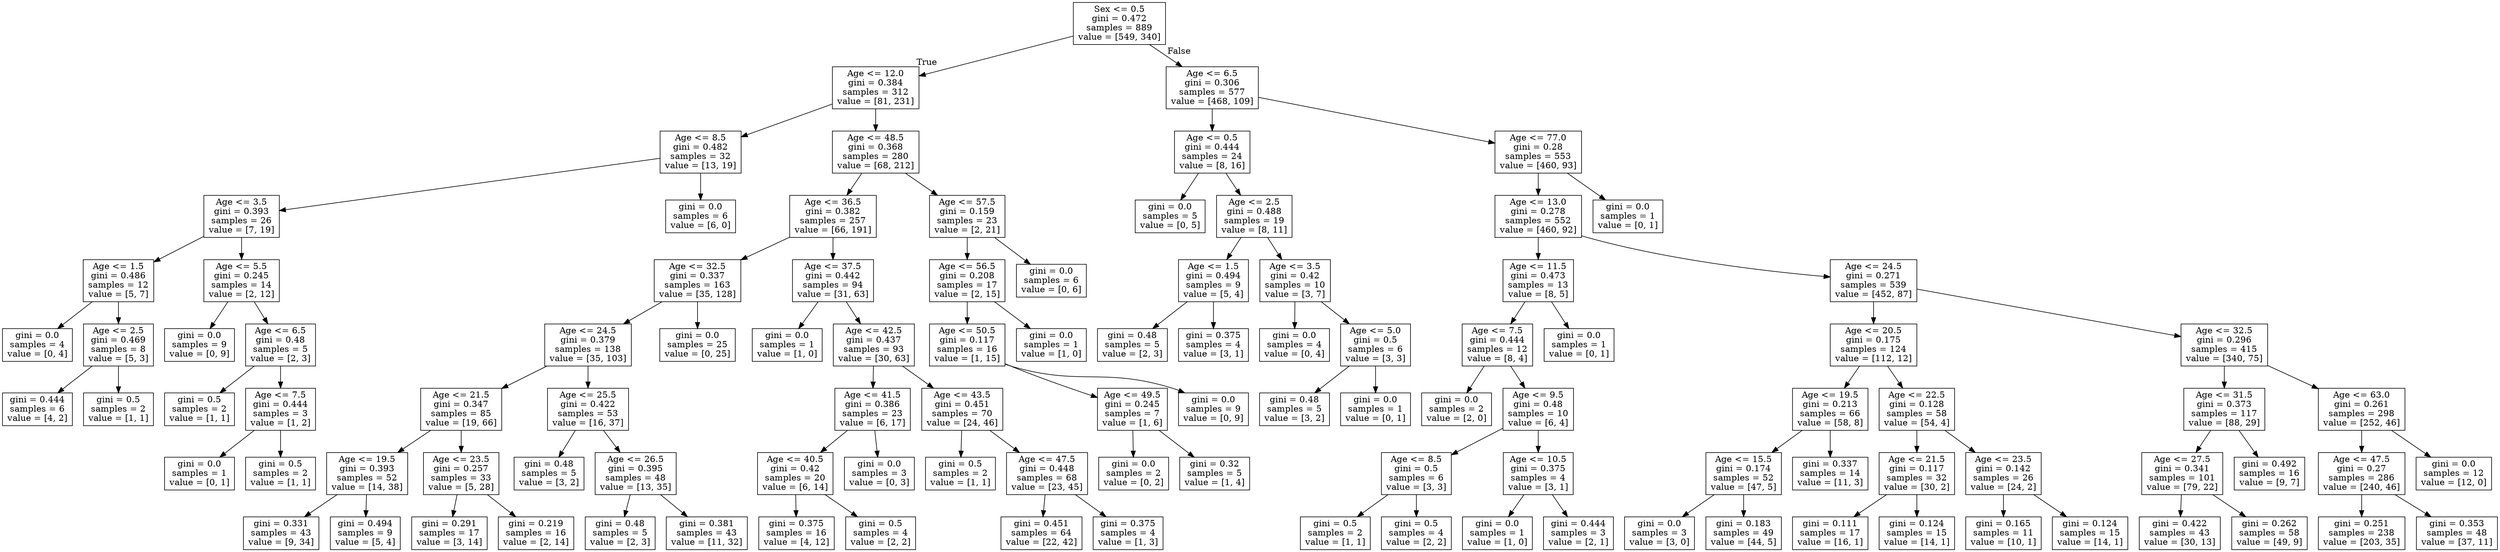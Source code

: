 digraph Tree {
node [shape=box] ;
0 [label="Sex <= 0.5\ngini = 0.472\nsamples = 889\nvalue = [549, 340]"] ;
1 [label="Age <= 12.0\ngini = 0.384\nsamples = 312\nvalue = [81, 231]"] ;
0 -> 1 [labeldistance=2.5, labelangle=45, headlabel="True"] ;
2 [label="Age <= 8.5\ngini = 0.482\nsamples = 32\nvalue = [13, 19]"] ;
1 -> 2 ;
3 [label="Age <= 3.5\ngini = 0.393\nsamples = 26\nvalue = [7, 19]"] ;
2 -> 3 ;
4 [label="Age <= 1.5\ngini = 0.486\nsamples = 12\nvalue = [5, 7]"] ;
3 -> 4 ;
5 [label="gini = 0.0\nsamples = 4\nvalue = [0, 4]"] ;
4 -> 5 ;
6 [label="Age <= 2.5\ngini = 0.469\nsamples = 8\nvalue = [5, 3]"] ;
4 -> 6 ;
7 [label="gini = 0.444\nsamples = 6\nvalue = [4, 2]"] ;
6 -> 7 ;
8 [label="gini = 0.5\nsamples = 2\nvalue = [1, 1]"] ;
6 -> 8 ;
9 [label="Age <= 5.5\ngini = 0.245\nsamples = 14\nvalue = [2, 12]"] ;
3 -> 9 ;
10 [label="gini = 0.0\nsamples = 9\nvalue = [0, 9]"] ;
9 -> 10 ;
11 [label="Age <= 6.5\ngini = 0.48\nsamples = 5\nvalue = [2, 3]"] ;
9 -> 11 ;
12 [label="gini = 0.5\nsamples = 2\nvalue = [1, 1]"] ;
11 -> 12 ;
13 [label="Age <= 7.5\ngini = 0.444\nsamples = 3\nvalue = [1, 2]"] ;
11 -> 13 ;
14 [label="gini = 0.0\nsamples = 1\nvalue = [0, 1]"] ;
13 -> 14 ;
15 [label="gini = 0.5\nsamples = 2\nvalue = [1, 1]"] ;
13 -> 15 ;
16 [label="gini = 0.0\nsamples = 6\nvalue = [6, 0]"] ;
2 -> 16 ;
17 [label="Age <= 48.5\ngini = 0.368\nsamples = 280\nvalue = [68, 212]"] ;
1 -> 17 ;
18 [label="Age <= 36.5\ngini = 0.382\nsamples = 257\nvalue = [66, 191]"] ;
17 -> 18 ;
19 [label="Age <= 32.5\ngini = 0.337\nsamples = 163\nvalue = [35, 128]"] ;
18 -> 19 ;
20 [label="Age <= 24.5\ngini = 0.379\nsamples = 138\nvalue = [35, 103]"] ;
19 -> 20 ;
21 [label="Age <= 21.5\ngini = 0.347\nsamples = 85\nvalue = [19, 66]"] ;
20 -> 21 ;
22 [label="Age <= 19.5\ngini = 0.393\nsamples = 52\nvalue = [14, 38]"] ;
21 -> 22 ;
23 [label="gini = 0.331\nsamples = 43\nvalue = [9, 34]"] ;
22 -> 23 ;
24 [label="gini = 0.494\nsamples = 9\nvalue = [5, 4]"] ;
22 -> 24 ;
25 [label="Age <= 23.5\ngini = 0.257\nsamples = 33\nvalue = [5, 28]"] ;
21 -> 25 ;
26 [label="gini = 0.291\nsamples = 17\nvalue = [3, 14]"] ;
25 -> 26 ;
27 [label="gini = 0.219\nsamples = 16\nvalue = [2, 14]"] ;
25 -> 27 ;
28 [label="Age <= 25.5\ngini = 0.422\nsamples = 53\nvalue = [16, 37]"] ;
20 -> 28 ;
29 [label="gini = 0.48\nsamples = 5\nvalue = [3, 2]"] ;
28 -> 29 ;
30 [label="Age <= 26.5\ngini = 0.395\nsamples = 48\nvalue = [13, 35]"] ;
28 -> 30 ;
31 [label="gini = 0.48\nsamples = 5\nvalue = [2, 3]"] ;
30 -> 31 ;
32 [label="gini = 0.381\nsamples = 43\nvalue = [11, 32]"] ;
30 -> 32 ;
33 [label="gini = 0.0\nsamples = 25\nvalue = [0, 25]"] ;
19 -> 33 ;
34 [label="Age <= 37.5\ngini = 0.442\nsamples = 94\nvalue = [31, 63]"] ;
18 -> 34 ;
35 [label="gini = 0.0\nsamples = 1\nvalue = [1, 0]"] ;
34 -> 35 ;
36 [label="Age <= 42.5\ngini = 0.437\nsamples = 93\nvalue = [30, 63]"] ;
34 -> 36 ;
37 [label="Age <= 41.5\ngini = 0.386\nsamples = 23\nvalue = [6, 17]"] ;
36 -> 37 ;
38 [label="Age <= 40.5\ngini = 0.42\nsamples = 20\nvalue = [6, 14]"] ;
37 -> 38 ;
39 [label="gini = 0.375\nsamples = 16\nvalue = [4, 12]"] ;
38 -> 39 ;
40 [label="gini = 0.5\nsamples = 4\nvalue = [2, 2]"] ;
38 -> 40 ;
41 [label="gini = 0.0\nsamples = 3\nvalue = [0, 3]"] ;
37 -> 41 ;
42 [label="Age <= 43.5\ngini = 0.451\nsamples = 70\nvalue = [24, 46]"] ;
36 -> 42 ;
43 [label="gini = 0.5\nsamples = 2\nvalue = [1, 1]"] ;
42 -> 43 ;
44 [label="Age <= 47.5\ngini = 0.448\nsamples = 68\nvalue = [23, 45]"] ;
42 -> 44 ;
45 [label="gini = 0.451\nsamples = 64\nvalue = [22, 42]"] ;
44 -> 45 ;
46 [label="gini = 0.375\nsamples = 4\nvalue = [1, 3]"] ;
44 -> 46 ;
47 [label="Age <= 57.5\ngini = 0.159\nsamples = 23\nvalue = [2, 21]"] ;
17 -> 47 ;
48 [label="Age <= 56.5\ngini = 0.208\nsamples = 17\nvalue = [2, 15]"] ;
47 -> 48 ;
49 [label="Age <= 50.5\ngini = 0.117\nsamples = 16\nvalue = [1, 15]"] ;
48 -> 49 ;
50 [label="Age <= 49.5\ngini = 0.245\nsamples = 7\nvalue = [1, 6]"] ;
49 -> 50 ;
51 [label="gini = 0.0\nsamples = 2\nvalue = [0, 2]"] ;
50 -> 51 ;
52 [label="gini = 0.32\nsamples = 5\nvalue = [1, 4]"] ;
50 -> 52 ;
53 [label="gini = 0.0\nsamples = 9\nvalue = [0, 9]"] ;
49 -> 53 ;
54 [label="gini = 0.0\nsamples = 1\nvalue = [1, 0]"] ;
48 -> 54 ;
55 [label="gini = 0.0\nsamples = 6\nvalue = [0, 6]"] ;
47 -> 55 ;
56 [label="Age <= 6.5\ngini = 0.306\nsamples = 577\nvalue = [468, 109]"] ;
0 -> 56 [labeldistance=2.5, labelangle=-45, headlabel="False"] ;
57 [label="Age <= 0.5\ngini = 0.444\nsamples = 24\nvalue = [8, 16]"] ;
56 -> 57 ;
58 [label="gini = 0.0\nsamples = 5\nvalue = [0, 5]"] ;
57 -> 58 ;
59 [label="Age <= 2.5\ngini = 0.488\nsamples = 19\nvalue = [8, 11]"] ;
57 -> 59 ;
60 [label="Age <= 1.5\ngini = 0.494\nsamples = 9\nvalue = [5, 4]"] ;
59 -> 60 ;
61 [label="gini = 0.48\nsamples = 5\nvalue = [2, 3]"] ;
60 -> 61 ;
62 [label="gini = 0.375\nsamples = 4\nvalue = [3, 1]"] ;
60 -> 62 ;
63 [label="Age <= 3.5\ngini = 0.42\nsamples = 10\nvalue = [3, 7]"] ;
59 -> 63 ;
64 [label="gini = 0.0\nsamples = 4\nvalue = [0, 4]"] ;
63 -> 64 ;
65 [label="Age <= 5.0\ngini = 0.5\nsamples = 6\nvalue = [3, 3]"] ;
63 -> 65 ;
66 [label="gini = 0.48\nsamples = 5\nvalue = [3, 2]"] ;
65 -> 66 ;
67 [label="gini = 0.0\nsamples = 1\nvalue = [0, 1]"] ;
65 -> 67 ;
68 [label="Age <= 77.0\ngini = 0.28\nsamples = 553\nvalue = [460, 93]"] ;
56 -> 68 ;
69 [label="Age <= 13.0\ngini = 0.278\nsamples = 552\nvalue = [460, 92]"] ;
68 -> 69 ;
70 [label="Age <= 11.5\ngini = 0.473\nsamples = 13\nvalue = [8, 5]"] ;
69 -> 70 ;
71 [label="Age <= 7.5\ngini = 0.444\nsamples = 12\nvalue = [8, 4]"] ;
70 -> 71 ;
72 [label="gini = 0.0\nsamples = 2\nvalue = [2, 0]"] ;
71 -> 72 ;
73 [label="Age <= 9.5\ngini = 0.48\nsamples = 10\nvalue = [6, 4]"] ;
71 -> 73 ;
74 [label="Age <= 8.5\ngini = 0.5\nsamples = 6\nvalue = [3, 3]"] ;
73 -> 74 ;
75 [label="gini = 0.5\nsamples = 2\nvalue = [1, 1]"] ;
74 -> 75 ;
76 [label="gini = 0.5\nsamples = 4\nvalue = [2, 2]"] ;
74 -> 76 ;
77 [label="Age <= 10.5\ngini = 0.375\nsamples = 4\nvalue = [3, 1]"] ;
73 -> 77 ;
78 [label="gini = 0.0\nsamples = 1\nvalue = [1, 0]"] ;
77 -> 78 ;
79 [label="gini = 0.444\nsamples = 3\nvalue = [2, 1]"] ;
77 -> 79 ;
80 [label="gini = 0.0\nsamples = 1\nvalue = [0, 1]"] ;
70 -> 80 ;
81 [label="Age <= 24.5\ngini = 0.271\nsamples = 539\nvalue = [452, 87]"] ;
69 -> 81 ;
82 [label="Age <= 20.5\ngini = 0.175\nsamples = 124\nvalue = [112, 12]"] ;
81 -> 82 ;
83 [label="Age <= 19.5\ngini = 0.213\nsamples = 66\nvalue = [58, 8]"] ;
82 -> 83 ;
84 [label="Age <= 15.5\ngini = 0.174\nsamples = 52\nvalue = [47, 5]"] ;
83 -> 84 ;
85 [label="gini = 0.0\nsamples = 3\nvalue = [3, 0]"] ;
84 -> 85 ;
86 [label="gini = 0.183\nsamples = 49\nvalue = [44, 5]"] ;
84 -> 86 ;
87 [label="gini = 0.337\nsamples = 14\nvalue = [11, 3]"] ;
83 -> 87 ;
88 [label="Age <= 22.5\ngini = 0.128\nsamples = 58\nvalue = [54, 4]"] ;
82 -> 88 ;
89 [label="Age <= 21.5\ngini = 0.117\nsamples = 32\nvalue = [30, 2]"] ;
88 -> 89 ;
90 [label="gini = 0.111\nsamples = 17\nvalue = [16, 1]"] ;
89 -> 90 ;
91 [label="gini = 0.124\nsamples = 15\nvalue = [14, 1]"] ;
89 -> 91 ;
92 [label="Age <= 23.5\ngini = 0.142\nsamples = 26\nvalue = [24, 2]"] ;
88 -> 92 ;
93 [label="gini = 0.165\nsamples = 11\nvalue = [10, 1]"] ;
92 -> 93 ;
94 [label="gini = 0.124\nsamples = 15\nvalue = [14, 1]"] ;
92 -> 94 ;
95 [label="Age <= 32.5\ngini = 0.296\nsamples = 415\nvalue = [340, 75]"] ;
81 -> 95 ;
96 [label="Age <= 31.5\ngini = 0.373\nsamples = 117\nvalue = [88, 29]"] ;
95 -> 96 ;
97 [label="Age <= 27.5\ngini = 0.341\nsamples = 101\nvalue = [79, 22]"] ;
96 -> 97 ;
98 [label="gini = 0.422\nsamples = 43\nvalue = [30, 13]"] ;
97 -> 98 ;
99 [label="gini = 0.262\nsamples = 58\nvalue = [49, 9]"] ;
97 -> 99 ;
100 [label="gini = 0.492\nsamples = 16\nvalue = [9, 7]"] ;
96 -> 100 ;
101 [label="Age <= 63.0\ngini = 0.261\nsamples = 298\nvalue = [252, 46]"] ;
95 -> 101 ;
102 [label="Age <= 47.5\ngini = 0.27\nsamples = 286\nvalue = [240, 46]"] ;
101 -> 102 ;
103 [label="gini = 0.251\nsamples = 238\nvalue = [203, 35]"] ;
102 -> 103 ;
104 [label="gini = 0.353\nsamples = 48\nvalue = [37, 11]"] ;
102 -> 104 ;
105 [label="gini = 0.0\nsamples = 12\nvalue = [12, 0]"] ;
101 -> 105 ;
106 [label="gini = 0.0\nsamples = 1\nvalue = [0, 1]"] ;
68 -> 106 ;
}